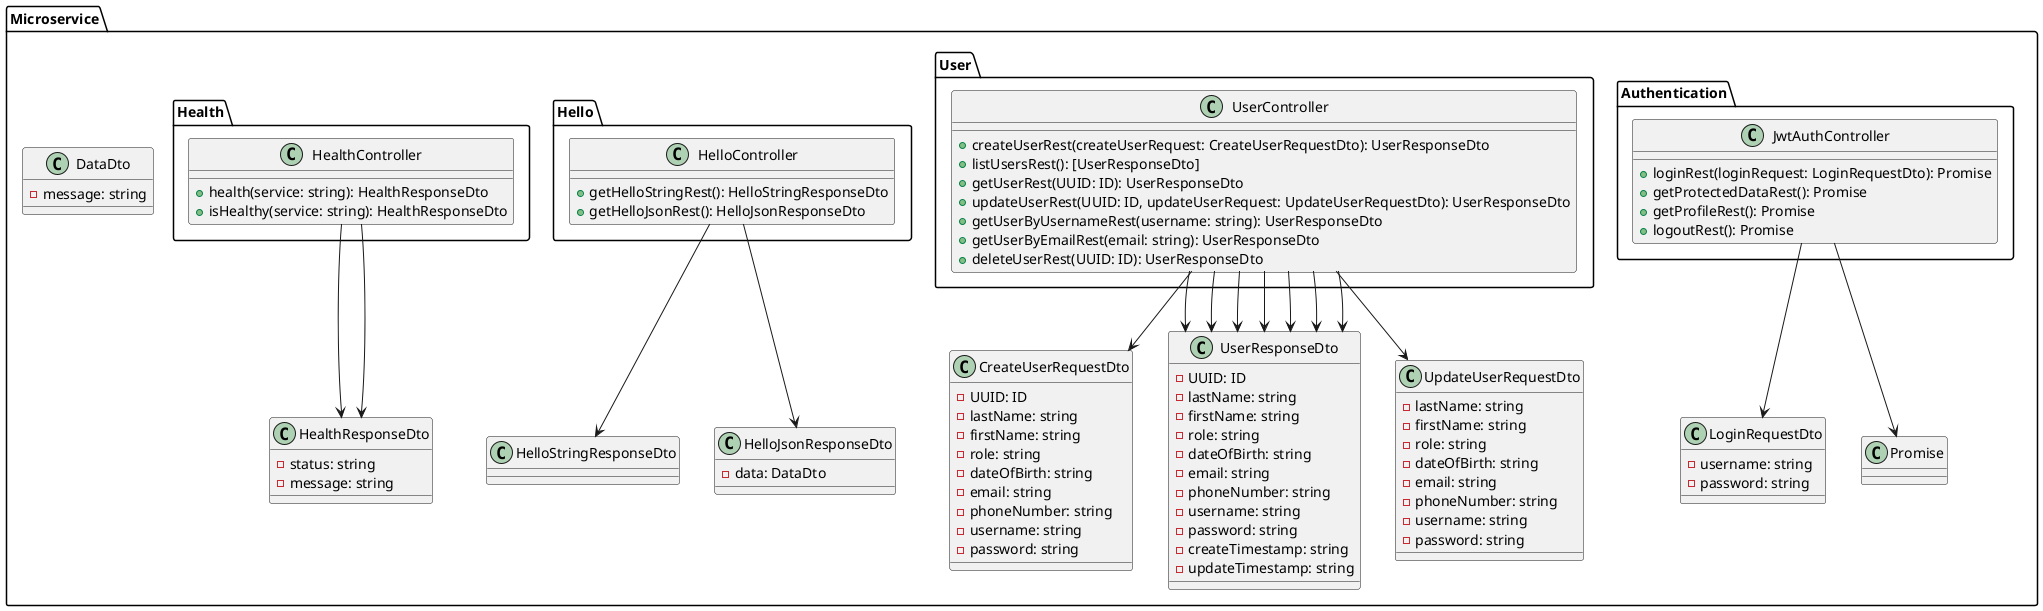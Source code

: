@startuml

package "Microservice" {
    package "Authentication" {
        class JwtAuthController {
            + loginRest(loginRequest: LoginRequestDto): Promise
            + getProtectedDataRest(): Promise
            + getProfileRest(): Promise
            + logoutRest(): Promise
        }
    }

    package "User" {
        class UserController {
            + createUserRest(createUserRequest: CreateUserRequestDto): UserResponseDto
            + listUsersRest(): [UserResponseDto]
            + getUserRest(UUID: ID): UserResponseDto
            + updateUserRest(UUID: ID, updateUserRequest: UpdateUserRequestDto): UserResponseDto
            + getUserByUsernameRest(username: string): UserResponseDto
            + getUserByEmailRest(email: string): UserResponseDto
            + deleteUserRest(UUID: ID): UserResponseDto
        }
    }

    package "Hello" {
        class HelloController {
            + getHelloStringRest(): HelloStringResponseDto
            + getHelloJsonRest(): HelloJsonResponseDto
        }
    }

    package "Health" {
        class HealthController {
            + health(service: string): HealthResponseDto
            + isHealthy(service: string): HealthResponseDto
        }
    }

    class LoginRequestDto {
        - username: string
        - password: string
    }

    class Promise

    class CreateUserRequestDto {
        - UUID: ID
        - lastName: string
        - firstName: string
        - role: string
        - dateOfBirth: string
        - email: string
        - phoneNumber: string
        - username: string
        - password: string
    }

    class UserResponseDto {
        - UUID: ID
        - lastName: string
        - firstName: string
        - role: string
        - dateOfBirth: string
        - email: string
        - phoneNumber: string
        - username: string
        - password: string
        - createTimestamp: string
        - updateTimestamp: string
    }

    class UpdateUserRequestDto {
        - lastName: string
        - firstName: string
        - role: string
        - dateOfBirth: string
        - email: string
        - phoneNumber: string
        - username: string
        - password: string
    }

    class HelloStringResponseDto

    class DataDto {
        - message: string
    }

    class HelloJsonResponseDto {
        - data: DataDto
    }

    class HealthResponseDto {
        - status: string
        - message: string
    }

    JwtAuthController --> LoginRequestDto
    JwtAuthController --> Promise
    UserController --> CreateUserRequestDto
    UserController --> UserResponseDto
    UserController --> UpdateUserRequestDto
    UserController --> UserResponseDto
    UserController --> UserResponseDto
    UserController --> UserResponseDto
    UserController --> UserResponseDto
    UserController --> UserResponseDto
    UserController --> UserResponseDto
    HelloController --> HelloStringResponseDto
    HelloController --> HelloJsonResponseDto
    HealthController --> HealthResponseDto
    HealthController --> HealthResponseDto
}

@enduml

